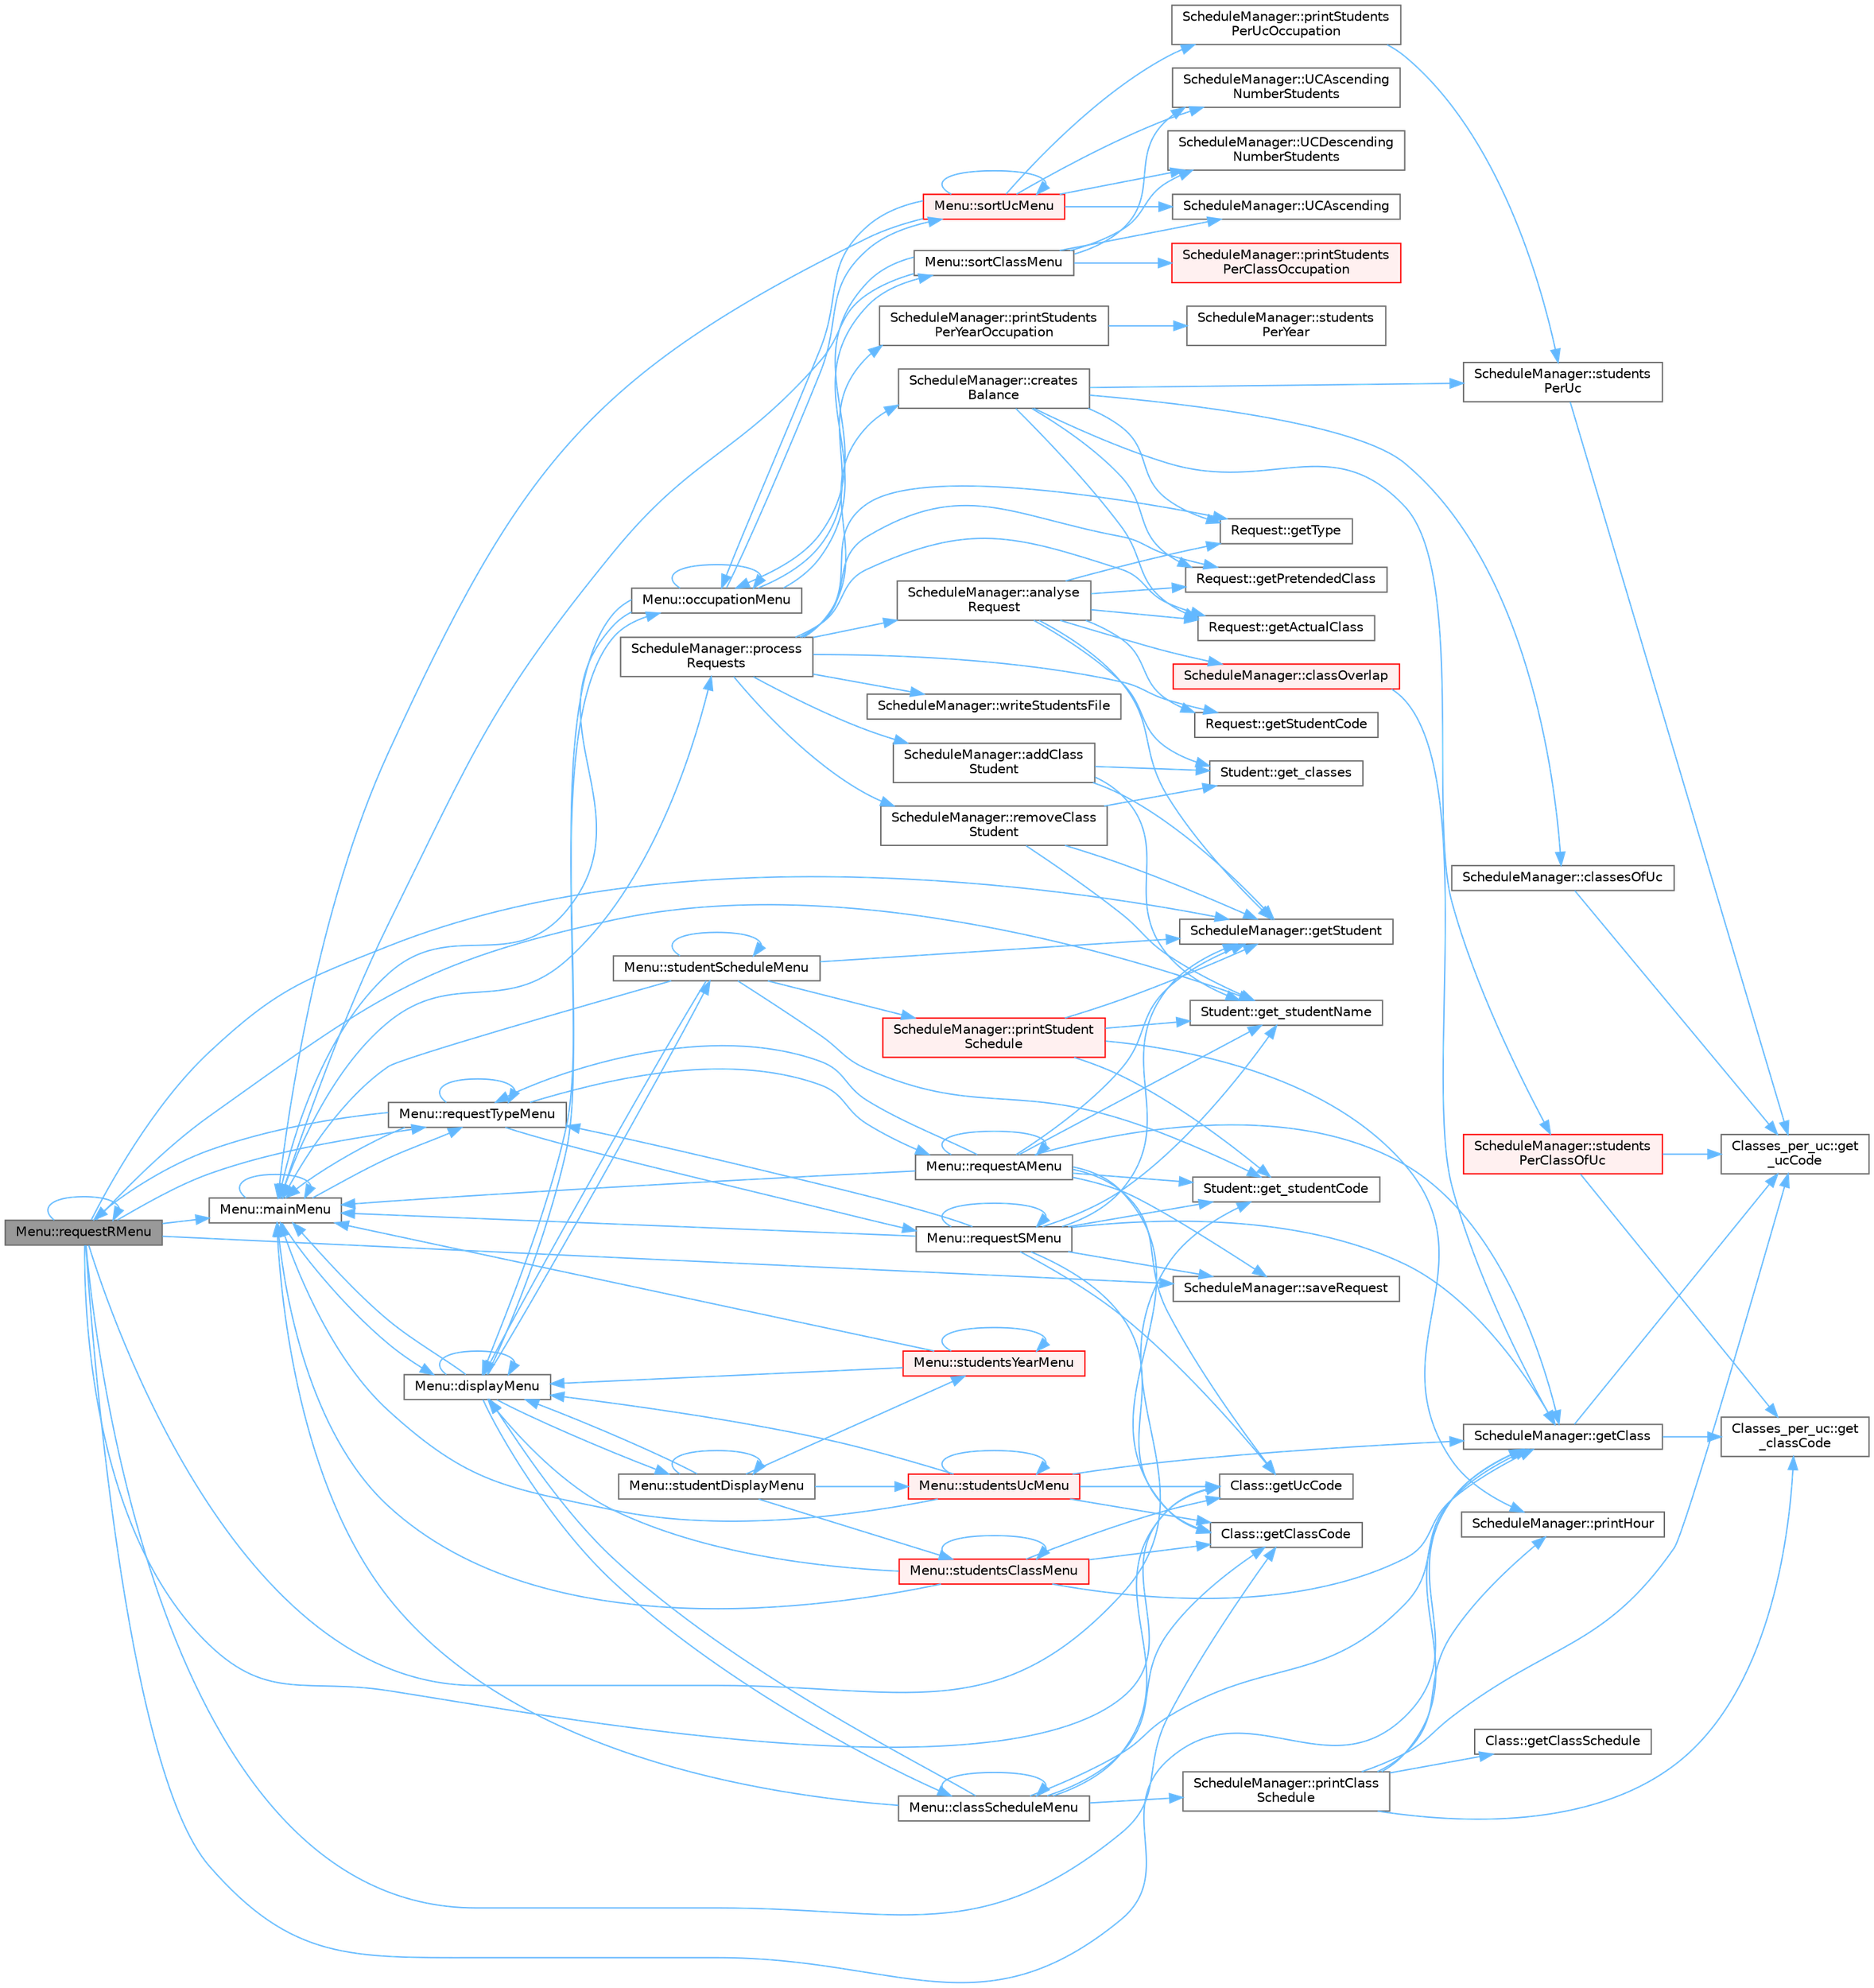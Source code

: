 digraph "Menu::requestRMenu"
{
 // LATEX_PDF_SIZE
  bgcolor="transparent";
  edge [fontname=Helvetica,fontsize=10,labelfontname=Helvetica,labelfontsize=10];
  node [fontname=Helvetica,fontsize=10,shape=box,height=0.2,width=0.4];
  rankdir="LR";
  Node1 [label="Menu::requestRMenu",height=0.2,width=0.4,color="gray40", fillcolor="grey60", style="filled", fontcolor="black",tooltip="displays and manages the request menu to remove a student from a class"];
  Node1 -> Node2 [color="steelblue1",style="solid"];
  Node2 [label="Student::get_studentCode",height=0.2,width=0.4,color="grey40", fillcolor="white", style="filled",URL="$class_student.html#a6b9d32745e4a22040364773353158464",tooltip="gets the student code, complexity O(1)"];
  Node1 -> Node3 [color="steelblue1",style="solid"];
  Node3 [label="Student::get_studentName",height=0.2,width=0.4,color="grey40", fillcolor="white", style="filled",URL="$class_student.html#af63e97959c77004acbe20302d6ad1a39",tooltip="gets the student name, complexity O(1)"];
  Node1 -> Node4 [color="steelblue1",style="solid"];
  Node4 [label="ScheduleManager::getClass",height=0.2,width=0.4,color="grey40", fillcolor="white", style="filled",URL="$class_schedule_manager.html#af086538733e4b420293d38a300286dbd",tooltip="get a class in the list of all classes per uc, complexity O(n)"];
  Node4 -> Node5 [color="steelblue1",style="solid"];
  Node5 [label="Classes_per_uc::get\l_classCode",height=0.2,width=0.4,color="grey40", fillcolor="white", style="filled",URL="$class_classes__per__uc.html#af2d2caaac1992545c5cc9cdd25931ff1",tooltip="gets the Class Code, complexity O(1)"];
  Node4 -> Node6 [color="steelblue1",style="solid"];
  Node6 [label="Classes_per_uc::get\l_ucCode",height=0.2,width=0.4,color="grey40", fillcolor="white", style="filled",URL="$class_classes__per__uc.html#ad7dc285639f33fad9796309cb686eb16",tooltip="gets the Uc Code, complexity O(1)"];
  Node1 -> Node7 [color="steelblue1",style="solid"];
  Node7 [label="Class::getClassCode",height=0.2,width=0.4,color="grey40", fillcolor="white", style="filled",URL="$class_class.html#a741c8eacce26ceaf0d68e4e5a145be68",tooltip="gets the Class Code, complexity O(1)"];
  Node1 -> Node8 [color="steelblue1",style="solid"];
  Node8 [label="ScheduleManager::getStudent",height=0.2,width=0.4,color="grey40", fillcolor="white", style="filled",URL="$class_schedule_manager.html#ae9e558e49da94f4d5a4e5737dcecc59a",tooltip="gets the corresponding object to a student code, complexity O(n)"];
  Node1 -> Node9 [color="steelblue1",style="solid"];
  Node9 [label="Class::getUcCode",height=0.2,width=0.4,color="grey40", fillcolor="white", style="filled",URL="$class_class.html#a42b4ee11c3181b8b5ebc39e9652153f9",tooltip="gets the Uc Code, complexity O(1)"];
  Node1 -> Node10 [color="steelblue1",style="solid"];
  Node10 [label="Menu::mainMenu",height=0.2,width=0.4,color="grey40", fillcolor="white", style="filled",URL="$class_menu.html#aef9edee86d2ea460606361c92e061583",tooltip="displays and manages the main menu of the application"];
  Node10 -> Node11 [color="steelblue1",style="solid"];
  Node11 [label="Menu::displayMenu",height=0.2,width=0.4,color="grey40", fillcolor="white", style="filled",URL="$class_menu.html#a7ceb2718cac4b01b62731e1bcf4283f1",tooltip="displays and manages the display menu of the application"];
  Node11 -> Node12 [color="steelblue1",style="solid"];
  Node12 [label="Menu::classScheduleMenu",height=0.2,width=0.4,color="grey40", fillcolor="white", style="filled",URL="$class_menu.html#aa677a519e096f8d55025ed02c90bb16f",tooltip="displays the schedule of a class"];
  Node12 -> Node12 [color="steelblue1",style="solid"];
  Node12 -> Node11 [color="steelblue1",style="solid"];
  Node12 -> Node4 [color="steelblue1",style="solid"];
  Node12 -> Node7 [color="steelblue1",style="solid"];
  Node12 -> Node9 [color="steelblue1",style="solid"];
  Node12 -> Node10 [color="steelblue1",style="solid"];
  Node12 -> Node13 [color="steelblue1",style="solid"];
  Node13 [label="ScheduleManager::printClass\lSchedule",height=0.2,width=0.4,color="grey40", fillcolor="white", style="filled",URL="$class_schedule_manager.html#a6544749a66e0df443356f162f5a6048f",tooltip="complexity O(2) = O(1)"];
  Node13 -> Node5 [color="steelblue1",style="solid"];
  Node13 -> Node6 [color="steelblue1",style="solid"];
  Node13 -> Node4 [color="steelblue1",style="solid"];
  Node13 -> Node14 [color="steelblue1",style="solid"];
  Node14 [label="Class::getClassSchedule",height=0.2,width=0.4,color="grey40", fillcolor="white", style="filled",URL="$class_class.html#ae4b4b4d65d68d3070ebcd3ececb95090",tooltip="gets a list of the Class Schedule, complexity O(1)"];
  Node13 -> Node15 [color="steelblue1",style="solid"];
  Node15 [label="ScheduleManager::printHour",height=0.2,width=0.4,color="grey40", fillcolor="white", style="filled",URL="$class_schedule_manager.html#a3c8d93bdddc5efe2b9e60816caefbbc1",tooltip="converts and prints a float into a time stamp, complexity O(1)"];
  Node11 -> Node11 [color="steelblue1",style="solid"];
  Node11 -> Node10 [color="steelblue1",style="solid"];
  Node11 -> Node16 [color="steelblue1",style="solid"];
  Node16 [label="Menu::occupationMenu",height=0.2,width=0.4,color="grey40", fillcolor="white", style="filled",URL="$class_menu.html#a73bdb45003cedb8515d112a986f95d2c",tooltip="displays the options to the occupation of classes, uc's or year"];
  Node16 -> Node11 [color="steelblue1",style="solid"];
  Node16 -> Node10 [color="steelblue1",style="solid"];
  Node16 -> Node16 [color="steelblue1",style="solid"];
  Node16 -> Node17 [color="steelblue1",style="solid"];
  Node17 [label="ScheduleManager::printStudents\lPerYearOccupation",height=0.2,width=0.4,color="grey40", fillcolor="white", style="filled",URL="$class_schedule_manager.html#adab40ba93a69b5d6ea0feb6f99496b4a",tooltip="Complexity = O(n + max number of classes) = O(n)"];
  Node17 -> Node18 [color="steelblue1",style="solid"];
  Node18 [label="ScheduleManager::students\lPerYear",height=0.2,width=0.4,color="grey40", fillcolor="white", style="filled",URL="$class_schedule_manager.html#ad05e0f4686bb4cb17d3805eaf6a5327d",tooltip="complexity O(n + max number of classes of a student) = O(n)"];
  Node16 -> Node19 [color="steelblue1",style="solid"];
  Node19 [label="Menu::sortClassMenu",height=0.2,width=0.4,color="grey40", fillcolor="white", style="filled",URL="$class_menu.html#ae06786f133a6c224371613a12fc8c5c6",tooltip="displays the options to show the occupation of classes"];
  Node19 -> Node10 [color="steelblue1",style="solid"];
  Node19 -> Node16 [color="steelblue1",style="solid"];
  Node19 -> Node20 [color="steelblue1",style="solid"];
  Node20 [label="ScheduleManager::printStudents\lPerClassOccupation",height=0.2,width=0.4,color="red", fillcolor="#FFF0F0", style="filled",URL="$class_schedule_manager.html#aa9574467fda88f236a31f3bf126f531b",tooltip="complexity O(2n) = O(n)"];
  Node19 -> Node22 [color="steelblue1",style="solid"];
  Node22 [label="ScheduleManager::UCAscending",height=0.2,width=0.4,color="grey40", fillcolor="white", style="filled",URL="$class_schedule_manager.html#a3caefa77328265e669d4ee2577d6d759",tooltip="custom comparator function to sort a list of pairs<int, Classes_per_uc> from the first UC to the last"];
  Node19 -> Node23 [color="steelblue1",style="solid"];
  Node23 [label="ScheduleManager::UCAscending\lNumberStudents",height=0.2,width=0.4,color="grey40", fillcolor="white", style="filled",URL="$class_schedule_manager.html#abda48961240bd59903dd183648a81c11",tooltip="custom comparator function to sort a list of pairs<int, Classes_per_uc> from the uc with less student..."];
  Node19 -> Node24 [color="steelblue1",style="solid"];
  Node24 [label="ScheduleManager::UCDescending\lNumberStudents",height=0.2,width=0.4,color="grey40", fillcolor="white", style="filled",URL="$class_schedule_manager.html#a94e3990d001e034c4b46a4c70d5d2c0d",tooltip="custom comparator function to sort a list of pairs<int, Classes_per_uc> from the uc with more student..."];
  Node16 -> Node25 [color="steelblue1",style="solid"];
  Node25 [label="Menu::sortUcMenu",height=0.2,width=0.4,color="red", fillcolor="#FFF0F0", style="filled",URL="$class_menu.html#a35649eb24753cbbd8142ac52e6a98e01",tooltip="displays the options to show the occupation of uc's"];
  Node25 -> Node10 [color="steelblue1",style="solid"];
  Node25 -> Node16 [color="steelblue1",style="solid"];
  Node25 -> Node26 [color="steelblue1",style="solid"];
  Node26 [label="ScheduleManager::printStudents\lPerUcOccupation",height=0.2,width=0.4,color="grey40", fillcolor="white", style="filled",URL="$class_schedule_manager.html#a59d7a95a91611f9183271eac4d4ded81",tooltip="Complexity = O(n)"];
  Node26 -> Node27 [color="steelblue1",style="solid"];
  Node27 [label="ScheduleManager::students\lPerUc",height=0.2,width=0.4,color="grey40", fillcolor="white", style="filled",URL="$class_schedule_manager.html#a4f1dcd913c220b073ff9e79a180fe686",tooltip="Complexity = O(n + number of classes per student) = O(n)"];
  Node27 -> Node6 [color="steelblue1",style="solid"];
  Node25 -> Node25 [color="steelblue1",style="solid"];
  Node25 -> Node22 [color="steelblue1",style="solid"];
  Node25 -> Node23 [color="steelblue1",style="solid"];
  Node25 -> Node24 [color="steelblue1",style="solid"];
  Node11 -> Node29 [color="steelblue1",style="solid"];
  Node29 [label="Menu::studentDisplayMenu",height=0.2,width=0.4,color="grey40", fillcolor="white", style="filled",URL="$class_menu.html#afc61de2cbeb06654497344254c5b9050",tooltip="displays the options to show the students on UC/Class/Year"];
  Node29 -> Node11 [color="steelblue1",style="solid"];
  Node29 -> Node29 [color="steelblue1",style="solid"];
  Node29 -> Node30 [color="steelblue1",style="solid"];
  Node30 [label="Menu::studentsClassMenu",height=0.2,width=0.4,color="red", fillcolor="#FFF0F0", style="filled",URL="$class_menu.html#aa06a36f0195d4f18ee727ee191c8fee1",tooltip="displays input options for classCode and UCCode to choose a Class's list of students to display"];
  Node30 -> Node11 [color="steelblue1",style="solid"];
  Node30 -> Node4 [color="steelblue1",style="solid"];
  Node30 -> Node7 [color="steelblue1",style="solid"];
  Node30 -> Node9 [color="steelblue1",style="solid"];
  Node30 -> Node10 [color="steelblue1",style="solid"];
  Node30 -> Node30 [color="steelblue1",style="solid"];
  Node29 -> Node32 [color="steelblue1",style="solid"];
  Node32 [label="Menu::studentsUcMenu",height=0.2,width=0.4,color="red", fillcolor="#FFF0F0", style="filled",URL="$class_menu.html#a150abfa0868035c73753da75984969d5",tooltip="displays input options for classCode and UCCode to choose a Classes_per_uc list of students to displa..."];
  Node32 -> Node11 [color="steelblue1",style="solid"];
  Node32 -> Node4 [color="steelblue1",style="solid"];
  Node32 -> Node7 [color="steelblue1",style="solid"];
  Node32 -> Node9 [color="steelblue1",style="solid"];
  Node32 -> Node10 [color="steelblue1",style="solid"];
  Node32 -> Node32 [color="steelblue1",style="solid"];
  Node29 -> Node34 [color="steelblue1",style="solid"];
  Node34 [label="Menu::studentsYearMenu",height=0.2,width=0.4,color="red", fillcolor="#FFF0F0", style="filled",URL="$class_menu.html#ab2ee6d3173360458a0ab9f1ce413ef33",tooltip="displays input options for year to choose a year's list of students to display"];
  Node34 -> Node11 [color="steelblue1",style="solid"];
  Node34 -> Node10 [color="steelblue1",style="solid"];
  Node34 -> Node34 [color="steelblue1",style="solid"];
  Node11 -> Node36 [color="steelblue1",style="solid"];
  Node36 [label="Menu::studentScheduleMenu",height=0.2,width=0.4,color="grey40", fillcolor="white", style="filled",URL="$class_menu.html#aa39a8a67e77b690cda3cb9a6a360404f",tooltip="displays and manages to show a student information"];
  Node36 -> Node11 [color="steelblue1",style="solid"];
  Node36 -> Node2 [color="steelblue1",style="solid"];
  Node36 -> Node8 [color="steelblue1",style="solid"];
  Node36 -> Node10 [color="steelblue1",style="solid"];
  Node36 -> Node37 [color="steelblue1",style="solid"];
  Node37 [label="ScheduleManager::printStudent\lSchedule",height=0.2,width=0.4,color="red", fillcolor="#FFF0F0", style="filled",URL="$class_schedule_manager.html#a7d2210e89d349d3ad5fd1f5d2c3f5c8b",tooltip="prints a student schedule, complexity O(max number of classes that a student can have) = O(1)"];
  Node37 -> Node2 [color="steelblue1",style="solid"];
  Node37 -> Node3 [color="steelblue1",style="solid"];
  Node37 -> Node8 [color="steelblue1",style="solid"];
  Node37 -> Node15 [color="steelblue1",style="solid"];
  Node36 -> Node36 [color="steelblue1",style="solid"];
  Node10 -> Node10 [color="steelblue1",style="solid"];
  Node10 -> Node45 [color="steelblue1",style="solid"];
  Node45 [label="ScheduleManager::process\lRequests",height=0.2,width=0.4,color="grey40", fillcolor="white", style="filled",URL="$class_schedule_manager.html#a48575e5429cdeded98a3367220de6fe7",tooltip="Complexity = O(n)"];
  Node45 -> Node46 [color="steelblue1",style="solid"];
  Node46 [label="ScheduleManager::addClass\lStudent",height=0.2,width=0.4,color="grey40", fillcolor="white", style="filled",URL="$class_schedule_manager.html#a6b3d6ef8772acd383dc1bf45f73a32b7",tooltip="Complexity = O(n + log n)"];
  Node46 -> Node41 [color="steelblue1",style="solid"];
  Node41 [label="Student::get_classes",height=0.2,width=0.4,color="grey40", fillcolor="white", style="filled",URL="$class_student.html#ae24cb52bc3ee2c6f63a921107aaea8db",tooltip="gets the student classes, complexity O(1)"];
  Node46 -> Node3 [color="steelblue1",style="solid"];
  Node46 -> Node8 [color="steelblue1",style="solid"];
  Node45 -> Node47 [color="steelblue1",style="solid"];
  Node47 [label="ScheduleManager::analyse\lRequest",height=0.2,width=0.4,color="grey40", fillcolor="white", style="filled",URL="$class_schedule_manager.html#a2a4bba26f31a117f84244e431090a866",tooltip="Complexity O(n)"];
  Node47 -> Node48 [color="steelblue1",style="solid"];
  Node48 [label="ScheduleManager::classOverlap",height=0.2,width=0.4,color="red", fillcolor="#FFF0F0", style="filled",URL="$class_schedule_manager.html#ab4c36fbe389225fda81ee1062fcdaa11",tooltip="Complexity = O(1)"];
  Node48 -> Node4 [color="steelblue1",style="solid"];
  Node47 -> Node41 [color="steelblue1",style="solid"];
  Node47 -> Node50 [color="steelblue1",style="solid"];
  Node50 [label="Request::getActualClass",height=0.2,width=0.4,color="grey40", fillcolor="white", style="filled",URL="$class_request.html#ad55809beb01bf01c52087b4802379c4a",tooltip=" "];
  Node47 -> Node51 [color="steelblue1",style="solid"];
  Node51 [label="Request::getPretendedClass",height=0.2,width=0.4,color="grey40", fillcolor="white", style="filled",URL="$class_request.html#a7b02f395927210c07751be44d1b3c58c",tooltip=" "];
  Node47 -> Node8 [color="steelblue1",style="solid"];
  Node47 -> Node52 [color="steelblue1",style="solid"];
  Node52 [label="Request::getStudentCode",height=0.2,width=0.4,color="grey40", fillcolor="white", style="filled",URL="$class_request.html#a5a9953615d3e8fbb377bc13a17b65e57",tooltip=" "];
  Node47 -> Node53 [color="steelblue1",style="solid"];
  Node53 [label="Request::getType",height=0.2,width=0.4,color="grey40", fillcolor="white", style="filled",URL="$class_request.html#a64192fbb788c9dcae1e011f85a7c0f67",tooltip=" "];
  Node45 -> Node54 [color="steelblue1",style="solid"];
  Node54 [label="ScheduleManager::creates\lBalance",height=0.2,width=0.4,color="grey40", fillcolor="white", style="filled",URL="$class_schedule_manager.html#af918b25dc00ed4ffcd0ca8d29abd2af3",tooltip="Complexity = O(n²)"];
  Node54 -> Node55 [color="steelblue1",style="solid"];
  Node55 [label="ScheduleManager::classesOfUc",height=0.2,width=0.4,color="grey40", fillcolor="white", style="filled",URL="$class_schedule_manager.html#a0a2990d2fee53be3592461a23ce0d3ba",tooltip="Complexity = O(n)"];
  Node55 -> Node6 [color="steelblue1",style="solid"];
  Node54 -> Node50 [color="steelblue1",style="solid"];
  Node54 -> Node51 [color="steelblue1",style="solid"];
  Node54 -> Node53 [color="steelblue1",style="solid"];
  Node54 -> Node56 [color="steelblue1",style="solid"];
  Node56 [label="ScheduleManager::students\lPerClassOfUc",height=0.2,width=0.4,color="red", fillcolor="#FFF0F0", style="filled",URL="$class_schedule_manager.html#ab9796ec4fe9b5f7749cec321d32ab350",tooltip="Complexity = O(n)"];
  Node56 -> Node5 [color="steelblue1",style="solid"];
  Node56 -> Node6 [color="steelblue1",style="solid"];
  Node54 -> Node27 [color="steelblue1",style="solid"];
  Node45 -> Node50 [color="steelblue1",style="solid"];
  Node45 -> Node51 [color="steelblue1",style="solid"];
  Node45 -> Node52 [color="steelblue1",style="solid"];
  Node45 -> Node53 [color="steelblue1",style="solid"];
  Node45 -> Node57 [color="steelblue1",style="solid"];
  Node57 [label="ScheduleManager::removeClass\lStudent",height=0.2,width=0.4,color="grey40", fillcolor="white", style="filled",URL="$class_schedule_manager.html#abee9ead517d9992eb0326cfcdd98a90c",tooltip="Complexity = O(n + log n)"];
  Node57 -> Node41 [color="steelblue1",style="solid"];
  Node57 -> Node3 [color="steelblue1",style="solid"];
  Node57 -> Node8 [color="steelblue1",style="solid"];
  Node45 -> Node58 [color="steelblue1",style="solid"];
  Node58 [label="ScheduleManager::writeStudentsFile",height=0.2,width=0.4,color="grey40", fillcolor="white", style="filled",URL="$class_schedule_manager.html#a6597654bdd09088afc302aff9602fb9b",tooltip="Complexity = O(n)"];
  Node10 -> Node59 [color="steelblue1",style="solid"];
  Node59 [label="Menu::requestTypeMenu",height=0.2,width=0.4,color="grey40", fillcolor="white", style="filled",URL="$class_menu.html#a08f5fd797aed15499f55a271317f417e",tooltip="displays and manages the request menu of the application"];
  Node59 -> Node10 [color="steelblue1",style="solid"];
  Node59 -> Node60 [color="steelblue1",style="solid"];
  Node60 [label="Menu::requestAMenu",height=0.2,width=0.4,color="grey40", fillcolor="white", style="filled",URL="$class_menu.html#a98f6fc8ff0888c1141677e12061d05d9",tooltip="displays and manages the request menu to add a student to a new class"];
  Node60 -> Node2 [color="steelblue1",style="solid"];
  Node60 -> Node3 [color="steelblue1",style="solid"];
  Node60 -> Node4 [color="steelblue1",style="solid"];
  Node60 -> Node7 [color="steelblue1",style="solid"];
  Node60 -> Node8 [color="steelblue1",style="solid"];
  Node60 -> Node9 [color="steelblue1",style="solid"];
  Node60 -> Node10 [color="steelblue1",style="solid"];
  Node60 -> Node60 [color="steelblue1",style="solid"];
  Node60 -> Node59 [color="steelblue1",style="solid"];
  Node60 -> Node61 [color="steelblue1",style="solid"];
  Node61 [label="ScheduleManager::saveRequest",height=0.2,width=0.4,color="grey40", fillcolor="white", style="filled",URL="$class_schedule_manager.html#a986e08624ff479489f318b4f6ed90501",tooltip="Complextiy O(1)"];
  Node59 -> Node1 [color="steelblue1",style="solid"];
  Node59 -> Node62 [color="steelblue1",style="solid"];
  Node62 [label="Menu::requestSMenu",height=0.2,width=0.4,color="grey40", fillcolor="white", style="filled",URL="$class_menu.html#acbc8696e3f90771a91f6ee1a4389d73b",tooltip="displays and manages the request menu to swap student class(es)"];
  Node62 -> Node2 [color="steelblue1",style="solid"];
  Node62 -> Node3 [color="steelblue1",style="solid"];
  Node62 -> Node4 [color="steelblue1",style="solid"];
  Node62 -> Node7 [color="steelblue1",style="solid"];
  Node62 -> Node8 [color="steelblue1",style="solid"];
  Node62 -> Node9 [color="steelblue1",style="solid"];
  Node62 -> Node10 [color="steelblue1",style="solid"];
  Node62 -> Node62 [color="steelblue1",style="solid"];
  Node62 -> Node59 [color="steelblue1",style="solid"];
  Node62 -> Node61 [color="steelblue1",style="solid"];
  Node59 -> Node59 [color="steelblue1",style="solid"];
  Node1 -> Node1 [color="steelblue1",style="solid"];
  Node1 -> Node59 [color="steelblue1",style="solid"];
  Node1 -> Node61 [color="steelblue1",style="solid"];
}
